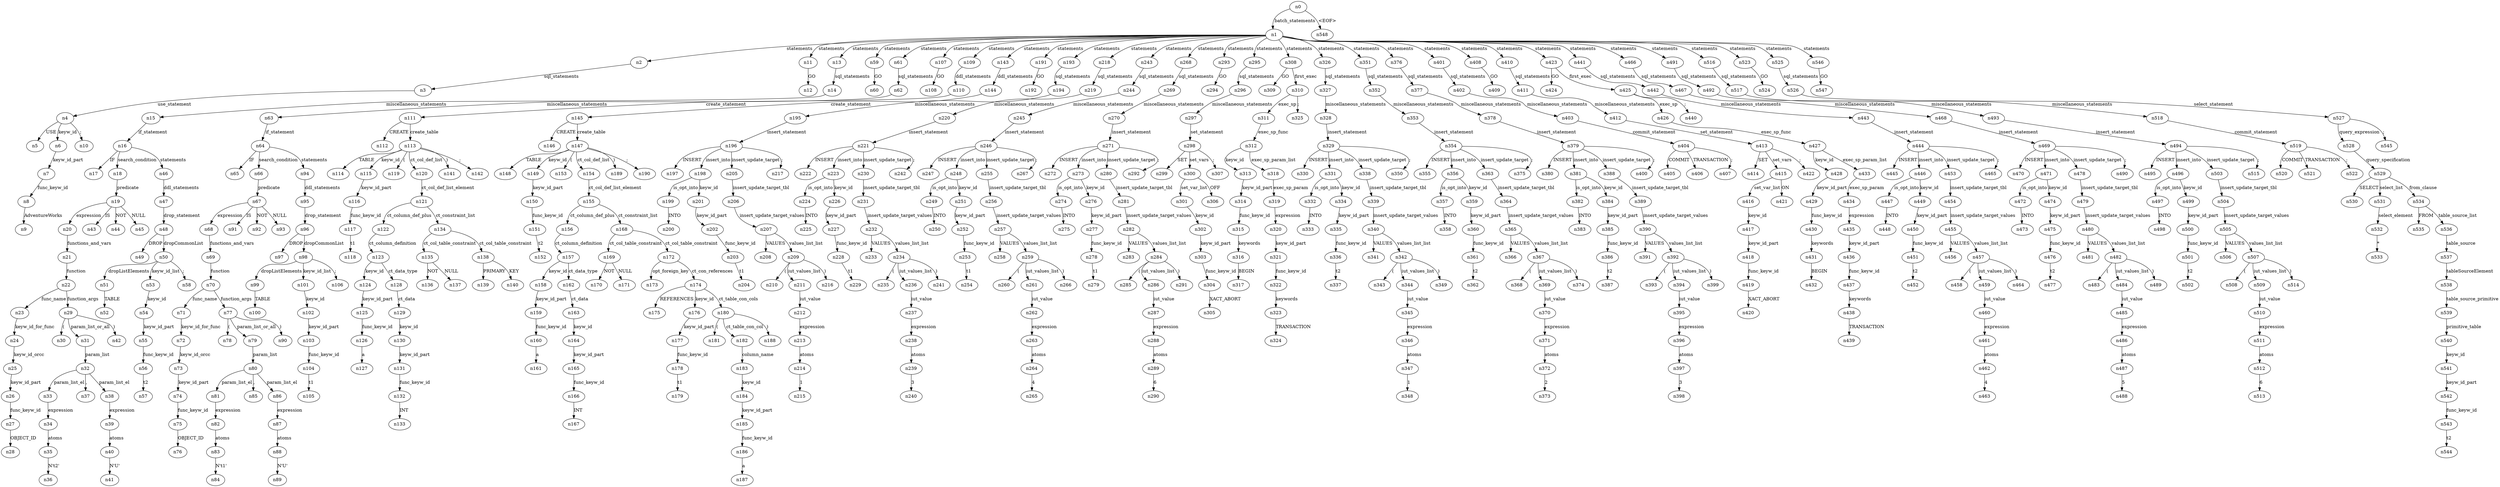 digraph ParseTree {
  n0 -> n1 [label="batch_statements"];
  n1 -> n2 [label="statements"];
  n2 -> n3 [label="sql_statements"];
  n3 -> n4 [label="use_statement"];
  n4 -> n5 [label="USE"];
  n4 -> n6 [label="keyw_id"];
  n6 -> n7 [label="keyw_id_part"];
  n7 -> n8 [label="func_keyw_id"];
  n8 -> n9 [label="AdventureWorks"];
  n4 -> n10 [label=";"];
  n1 -> n11 [label="statements"];
  n11 -> n12 [label="GO"];
  n1 -> n13 [label="statements"];
  n13 -> n14 [label="sql_statements"];
  n14 -> n15 [label="miscellaneous_statements"];
  n15 -> n16 [label="if_statement"];
  n16 -> n17 [label="IF"];
  n16 -> n18 [label="search_condition"];
  n18 -> n19 [label="predicate"];
  n19 -> n20 [label="expression"];
  n20 -> n21 [label="functions_and_vars"];
  n21 -> n22 [label="function"];
  n22 -> n23 [label="func_name"];
  n23 -> n24 [label="keyw_id_for_func"];
  n24 -> n25 [label="keyw_id_orcc"];
  n25 -> n26 [label="keyw_id_part"];
  n26 -> n27 [label="func_keyw_id"];
  n27 -> n28 [label="OBJECT_ID"];
  n22 -> n29 [label="function_args"];
  n29 -> n30 [label="("];
  n29 -> n31 [label="param_list_or_all"];
  n31 -> n32 [label="param_list"];
  n32 -> n33 [label="param_list_el"];
  n33 -> n34 [label="expression"];
  n34 -> n35 [label="atoms"];
  n35 -> n36 [label="N't2'"];
  n32 -> n37 [label=","];
  n32 -> n38 [label="param_list_el"];
  n38 -> n39 [label="expression"];
  n39 -> n40 [label="atoms"];
  n40 -> n41 [label="N'U'"];
  n29 -> n42 [label=")"];
  n19 -> n43 [label="IS"];
  n19 -> n44 [label="NOT"];
  n19 -> n45 [label="NULL"];
  n16 -> n46 [label="statements"];
  n46 -> n47 [label="ddl_statements"];
  n47 -> n48 [label="drop_statement"];
  n48 -> n49 [label="DROP"];
  n48 -> n50 [label="dropCommonList"];
  n50 -> n51 [label="dropListElements"];
  n51 -> n52 [label="TABLE"];
  n50 -> n53 [label="keyw_id_list"];
  n53 -> n54 [label="keyw_id"];
  n54 -> n55 [label="keyw_id_part"];
  n55 -> n56 [label="func_keyw_id"];
  n56 -> n57 [label="t2"];
  n50 -> n58 [label=";"];
  n1 -> n59 [label="statements"];
  n59 -> n60 [label="GO"];
  n1 -> n61 [label="statements"];
  n61 -> n62 [label="sql_statements"];
  n62 -> n63 [label="miscellaneous_statements"];
  n63 -> n64 [label="if_statement"];
  n64 -> n65 [label="IF"];
  n64 -> n66 [label="search_condition"];
  n66 -> n67 [label="predicate"];
  n67 -> n68 [label="expression"];
  n68 -> n69 [label="functions_and_vars"];
  n69 -> n70 [label="function"];
  n70 -> n71 [label="func_name"];
  n71 -> n72 [label="keyw_id_for_func"];
  n72 -> n73 [label="keyw_id_orcc"];
  n73 -> n74 [label="keyw_id_part"];
  n74 -> n75 [label="func_keyw_id"];
  n75 -> n76 [label="OBJECT_ID"];
  n70 -> n77 [label="function_args"];
  n77 -> n78 [label="("];
  n77 -> n79 [label="param_list_or_all"];
  n79 -> n80 [label="param_list"];
  n80 -> n81 [label="param_list_el"];
  n81 -> n82 [label="expression"];
  n82 -> n83 [label="atoms"];
  n83 -> n84 [label="N't1'"];
  n80 -> n85 [label=","];
  n80 -> n86 [label="param_list_el"];
  n86 -> n87 [label="expression"];
  n87 -> n88 [label="atoms"];
  n88 -> n89 [label="N'U'"];
  n77 -> n90 [label=")"];
  n67 -> n91 [label="IS"];
  n67 -> n92 [label="NOT"];
  n67 -> n93 [label="NULL"];
  n64 -> n94 [label="statements"];
  n94 -> n95 [label="ddl_statements"];
  n95 -> n96 [label="drop_statement"];
  n96 -> n97 [label="DROP"];
  n96 -> n98 [label="dropCommonList"];
  n98 -> n99 [label="dropListElements"];
  n99 -> n100 [label="TABLE"];
  n98 -> n101 [label="keyw_id_list"];
  n101 -> n102 [label="keyw_id"];
  n102 -> n103 [label="keyw_id_part"];
  n103 -> n104 [label="func_keyw_id"];
  n104 -> n105 [label="t1"];
  n98 -> n106 [label=";"];
  n1 -> n107 [label="statements"];
  n107 -> n108 [label="GO"];
  n1 -> n109 [label="statements"];
  n109 -> n110 [label="ddl_statements"];
  n110 -> n111 [label="create_statement"];
  n111 -> n112 [label="CREATE"];
  n111 -> n113 [label="create_table"];
  n113 -> n114 [label="TABLE"];
  n113 -> n115 [label="keyw_id"];
  n115 -> n116 [label="keyw_id_part"];
  n116 -> n117 [label="func_keyw_id"];
  n117 -> n118 [label="t1"];
  n113 -> n119 [label="("];
  n113 -> n120 [label="ct_col_def_list"];
  n120 -> n121 [label="ct_col_def_list_element"];
  n121 -> n122 [label="ct_column_def_plus"];
  n122 -> n123 [label="ct_column_definition"];
  n123 -> n124 [label="keyw_id"];
  n124 -> n125 [label="keyw_id_part"];
  n125 -> n126 [label="func_keyw_id"];
  n126 -> n127 [label="a"];
  n123 -> n128 [label="ct_data_type"];
  n128 -> n129 [label="ct_data"];
  n129 -> n130 [label="keyw_id"];
  n130 -> n131 [label="keyw_id_part"];
  n131 -> n132 [label="func_keyw_id"];
  n132 -> n133 [label="INT"];
  n121 -> n134 [label="ct_constraint_list"];
  n134 -> n135 [label="ct_col_table_constraint"];
  n135 -> n136 [label="NOT"];
  n135 -> n137 [label="NULL"];
  n134 -> n138 [label="ct_col_table_constraint"];
  n138 -> n139 [label="PRIMARY"];
  n138 -> n140 [label="KEY"];
  n113 -> n141 [label=")"];
  n113 -> n142 [label=";"];
  n1 -> n143 [label="statements"];
  n143 -> n144 [label="ddl_statements"];
  n144 -> n145 [label="create_statement"];
  n145 -> n146 [label="CREATE"];
  n145 -> n147 [label="create_table"];
  n147 -> n148 [label="TABLE"];
  n147 -> n149 [label="keyw_id"];
  n149 -> n150 [label="keyw_id_part"];
  n150 -> n151 [label="func_keyw_id"];
  n151 -> n152 [label="t2"];
  n147 -> n153 [label="("];
  n147 -> n154 [label="ct_col_def_list"];
  n154 -> n155 [label="ct_col_def_list_element"];
  n155 -> n156 [label="ct_column_def_plus"];
  n156 -> n157 [label="ct_column_definition"];
  n157 -> n158 [label="keyw_id"];
  n158 -> n159 [label="keyw_id_part"];
  n159 -> n160 [label="func_keyw_id"];
  n160 -> n161 [label="a"];
  n157 -> n162 [label="ct_data_type"];
  n162 -> n163 [label="ct_data"];
  n163 -> n164 [label="keyw_id"];
  n164 -> n165 [label="keyw_id_part"];
  n165 -> n166 [label="func_keyw_id"];
  n166 -> n167 [label="INT"];
  n155 -> n168 [label="ct_constraint_list"];
  n168 -> n169 [label="ct_col_table_constraint"];
  n169 -> n170 [label="NOT"];
  n169 -> n171 [label="NULL"];
  n168 -> n172 [label="ct_col_table_constraint"];
  n172 -> n173 [label="opt_foreign_key"];
  n172 -> n174 [label="ct_con_references"];
  n174 -> n175 [label="REFERENCES"];
  n174 -> n176 [label="keyw_id"];
  n176 -> n177 [label="keyw_id_part"];
  n177 -> n178 [label="func_keyw_id"];
  n178 -> n179 [label="t1"];
  n174 -> n180 [label="ct_table_con_cols"];
  n180 -> n181 [label="("];
  n180 -> n182 [label="ct_table_con_col"];
  n182 -> n183 [label="column_name"];
  n183 -> n184 [label="keyw_id"];
  n184 -> n185 [label="keyw_id_part"];
  n185 -> n186 [label="func_keyw_id"];
  n186 -> n187 [label="a"];
  n180 -> n188 [label=")"];
  n147 -> n189 [label=")"];
  n147 -> n190 [label=";"];
  n1 -> n191 [label="statements"];
  n191 -> n192 [label="GO"];
  n1 -> n193 [label="statements"];
  n193 -> n194 [label="sql_statements"];
  n194 -> n195 [label="miscellaneous_statements"];
  n195 -> n196 [label="insert_statement"];
  n196 -> n197 [label="INSERT"];
  n196 -> n198 [label="insert_into"];
  n198 -> n199 [label="is_opt_into"];
  n199 -> n200 [label="INTO"];
  n198 -> n201 [label="keyw_id"];
  n201 -> n202 [label="keyw_id_part"];
  n202 -> n203 [label="func_keyw_id"];
  n203 -> n204 [label="t1"];
  n196 -> n205 [label="insert_update_target"];
  n205 -> n206 [label="insert_update_target_tbl"];
  n206 -> n207 [label="insert_update_target_values"];
  n207 -> n208 [label="VALUES"];
  n207 -> n209 [label="values_list_list"];
  n209 -> n210 [label="("];
  n209 -> n211 [label="iut_values_list"];
  n211 -> n212 [label="iut_value"];
  n212 -> n213 [label="expression"];
  n213 -> n214 [label="atoms"];
  n214 -> n215 [label="1"];
  n209 -> n216 [label=")"];
  n196 -> n217 [label=";"];
  n1 -> n218 [label="statements"];
  n218 -> n219 [label="sql_statements"];
  n219 -> n220 [label="miscellaneous_statements"];
  n220 -> n221 [label="insert_statement"];
  n221 -> n222 [label="INSERT"];
  n221 -> n223 [label="insert_into"];
  n223 -> n224 [label="is_opt_into"];
  n224 -> n225 [label="INTO"];
  n223 -> n226 [label="keyw_id"];
  n226 -> n227 [label="keyw_id_part"];
  n227 -> n228 [label="func_keyw_id"];
  n228 -> n229 [label="t1"];
  n221 -> n230 [label="insert_update_target"];
  n230 -> n231 [label="insert_update_target_tbl"];
  n231 -> n232 [label="insert_update_target_values"];
  n232 -> n233 [label="VALUES"];
  n232 -> n234 [label="values_list_list"];
  n234 -> n235 [label="("];
  n234 -> n236 [label="iut_values_list"];
  n236 -> n237 [label="iut_value"];
  n237 -> n238 [label="expression"];
  n238 -> n239 [label="atoms"];
  n239 -> n240 [label="3"];
  n234 -> n241 [label=")"];
  n221 -> n242 [label=";"];
  n1 -> n243 [label="statements"];
  n243 -> n244 [label="sql_statements"];
  n244 -> n245 [label="miscellaneous_statements"];
  n245 -> n246 [label="insert_statement"];
  n246 -> n247 [label="INSERT"];
  n246 -> n248 [label="insert_into"];
  n248 -> n249 [label="is_opt_into"];
  n249 -> n250 [label="INTO"];
  n248 -> n251 [label="keyw_id"];
  n251 -> n252 [label="keyw_id_part"];
  n252 -> n253 [label="func_keyw_id"];
  n253 -> n254 [label="t1"];
  n246 -> n255 [label="insert_update_target"];
  n255 -> n256 [label="insert_update_target_tbl"];
  n256 -> n257 [label="insert_update_target_values"];
  n257 -> n258 [label="VALUES"];
  n257 -> n259 [label="values_list_list"];
  n259 -> n260 [label="("];
  n259 -> n261 [label="iut_values_list"];
  n261 -> n262 [label="iut_value"];
  n262 -> n263 [label="expression"];
  n263 -> n264 [label="atoms"];
  n264 -> n265 [label="4"];
  n259 -> n266 [label=")"];
  n246 -> n267 [label=";"];
  n1 -> n268 [label="statements"];
  n268 -> n269 [label="sql_statements"];
  n269 -> n270 [label="miscellaneous_statements"];
  n270 -> n271 [label="insert_statement"];
  n271 -> n272 [label="INSERT"];
  n271 -> n273 [label="insert_into"];
  n273 -> n274 [label="is_opt_into"];
  n274 -> n275 [label="INTO"];
  n273 -> n276 [label="keyw_id"];
  n276 -> n277 [label="keyw_id_part"];
  n277 -> n278 [label="func_keyw_id"];
  n278 -> n279 [label="t1"];
  n271 -> n280 [label="insert_update_target"];
  n280 -> n281 [label="insert_update_target_tbl"];
  n281 -> n282 [label="insert_update_target_values"];
  n282 -> n283 [label="VALUES"];
  n282 -> n284 [label="values_list_list"];
  n284 -> n285 [label="("];
  n284 -> n286 [label="iut_values_list"];
  n286 -> n287 [label="iut_value"];
  n287 -> n288 [label="expression"];
  n288 -> n289 [label="atoms"];
  n289 -> n290 [label="6"];
  n284 -> n291 [label=")"];
  n271 -> n292 [label=";"];
  n1 -> n293 [label="statements"];
  n293 -> n294 [label="GO"];
  n1 -> n295 [label="statements"];
  n295 -> n296 [label="sql_statements"];
  n296 -> n297 [label="miscellaneous_statements"];
  n297 -> n298 [label="set_statement"];
  n298 -> n299 [label="SET"];
  n298 -> n300 [label="set_vars"];
  n300 -> n301 [label="set_var_list"];
  n301 -> n302 [label="keyw_id"];
  n302 -> n303 [label="keyw_id_part"];
  n303 -> n304 [label="func_keyw_id"];
  n304 -> n305 [label="XACT_ABORT"];
  n300 -> n306 [label="OFF"];
  n298 -> n307 [label=";"];
  n1 -> n308 [label="statements"];
  n308 -> n309 [label="GO"];
  n308 -> n310 [label="first_exec"];
  n310 -> n311 [label="exec_sp"];
  n311 -> n312 [label="exec_sp_func"];
  n312 -> n313 [label="keyw_id"];
  n313 -> n314 [label="keyw_id_part"];
  n314 -> n315 [label="func_keyw_id"];
  n315 -> n316 [label="keywords"];
  n316 -> n317 [label="BEGIN"];
  n312 -> n318 [label="exec_sp_param_list"];
  n318 -> n319 [label="exec_sp_param"];
  n319 -> n320 [label="expression"];
  n320 -> n321 [label="keyw_id_part"];
  n321 -> n322 [label="func_keyw_id"];
  n322 -> n323 [label="keywords"];
  n323 -> n324 [label="TRANSACTION"];
  n310 -> n325 [label=";"];
  n1 -> n326 [label="statements"];
  n326 -> n327 [label="sql_statements"];
  n327 -> n328 [label="miscellaneous_statements"];
  n328 -> n329 [label="insert_statement"];
  n329 -> n330 [label="INSERT"];
  n329 -> n331 [label="insert_into"];
  n331 -> n332 [label="is_opt_into"];
  n332 -> n333 [label="INTO"];
  n331 -> n334 [label="keyw_id"];
  n334 -> n335 [label="keyw_id_part"];
  n335 -> n336 [label="func_keyw_id"];
  n336 -> n337 [label="t2"];
  n329 -> n338 [label="insert_update_target"];
  n338 -> n339 [label="insert_update_target_tbl"];
  n339 -> n340 [label="insert_update_target_values"];
  n340 -> n341 [label="VALUES"];
  n340 -> n342 [label="values_list_list"];
  n342 -> n343 [label="("];
  n342 -> n344 [label="iut_values_list"];
  n344 -> n345 [label="iut_value"];
  n345 -> n346 [label="expression"];
  n346 -> n347 [label="atoms"];
  n347 -> n348 [label="1"];
  n342 -> n349 [label=")"];
  n329 -> n350 [label=";"];
  n1 -> n351 [label="statements"];
  n351 -> n352 [label="sql_statements"];
  n352 -> n353 [label="miscellaneous_statements"];
  n353 -> n354 [label="insert_statement"];
  n354 -> n355 [label="INSERT"];
  n354 -> n356 [label="insert_into"];
  n356 -> n357 [label="is_opt_into"];
  n357 -> n358 [label="INTO"];
  n356 -> n359 [label="keyw_id"];
  n359 -> n360 [label="keyw_id_part"];
  n360 -> n361 [label="func_keyw_id"];
  n361 -> n362 [label="t2"];
  n354 -> n363 [label="insert_update_target"];
  n363 -> n364 [label="insert_update_target_tbl"];
  n364 -> n365 [label="insert_update_target_values"];
  n365 -> n366 [label="VALUES"];
  n365 -> n367 [label="values_list_list"];
  n367 -> n368 [label="("];
  n367 -> n369 [label="iut_values_list"];
  n369 -> n370 [label="iut_value"];
  n370 -> n371 [label="expression"];
  n371 -> n372 [label="atoms"];
  n372 -> n373 [label="2"];
  n367 -> n374 [label=")"];
  n354 -> n375 [label=";"];
  n1 -> n376 [label="statements"];
  n376 -> n377 [label="sql_statements"];
  n377 -> n378 [label="miscellaneous_statements"];
  n378 -> n379 [label="insert_statement"];
  n379 -> n380 [label="INSERT"];
  n379 -> n381 [label="insert_into"];
  n381 -> n382 [label="is_opt_into"];
  n382 -> n383 [label="INTO"];
  n381 -> n384 [label="keyw_id"];
  n384 -> n385 [label="keyw_id_part"];
  n385 -> n386 [label="func_keyw_id"];
  n386 -> n387 [label="t2"];
  n379 -> n388 [label="insert_update_target"];
  n388 -> n389 [label="insert_update_target_tbl"];
  n389 -> n390 [label="insert_update_target_values"];
  n390 -> n391 [label="VALUES"];
  n390 -> n392 [label="values_list_list"];
  n392 -> n393 [label="("];
  n392 -> n394 [label="iut_values_list"];
  n394 -> n395 [label="iut_value"];
  n395 -> n396 [label="expression"];
  n396 -> n397 [label="atoms"];
  n397 -> n398 [label="3"];
  n392 -> n399 [label=")"];
  n379 -> n400 [label=";"];
  n1 -> n401 [label="statements"];
  n401 -> n402 [label="sql_statements"];
  n402 -> n403 [label="miscellaneous_statements"];
  n403 -> n404 [label="commit_statement"];
  n404 -> n405 [label="COMMIT"];
  n404 -> n406 [label="TRANSACTION"];
  n404 -> n407 [label=";"];
  n1 -> n408 [label="statements"];
  n408 -> n409 [label="GO"];
  n1 -> n410 [label="statements"];
  n410 -> n411 [label="sql_statements"];
  n411 -> n412 [label="miscellaneous_statements"];
  n412 -> n413 [label="set_statement"];
  n413 -> n414 [label="SET"];
  n413 -> n415 [label="set_vars"];
  n415 -> n416 [label="set_var_list"];
  n416 -> n417 [label="keyw_id"];
  n417 -> n418 [label="keyw_id_part"];
  n418 -> n419 [label="func_keyw_id"];
  n419 -> n420 [label="XACT_ABORT"];
  n415 -> n421 [label="ON"];
  n413 -> n422 [label=";"];
  n1 -> n423 [label="statements"];
  n423 -> n424 [label="GO"];
  n423 -> n425 [label="first_exec"];
  n425 -> n426 [label="exec_sp"];
  n426 -> n427 [label="exec_sp_func"];
  n427 -> n428 [label="keyw_id"];
  n428 -> n429 [label="keyw_id_part"];
  n429 -> n430 [label="func_keyw_id"];
  n430 -> n431 [label="keywords"];
  n431 -> n432 [label="BEGIN"];
  n427 -> n433 [label="exec_sp_param_list"];
  n433 -> n434 [label="exec_sp_param"];
  n434 -> n435 [label="expression"];
  n435 -> n436 [label="keyw_id_part"];
  n436 -> n437 [label="func_keyw_id"];
  n437 -> n438 [label="keywords"];
  n438 -> n439 [label="TRANSACTION"];
  n425 -> n440 [label=";"];
  n1 -> n441 [label="statements"];
  n441 -> n442 [label="sql_statements"];
  n442 -> n443 [label="miscellaneous_statements"];
  n443 -> n444 [label="insert_statement"];
  n444 -> n445 [label="INSERT"];
  n444 -> n446 [label="insert_into"];
  n446 -> n447 [label="is_opt_into"];
  n447 -> n448 [label="INTO"];
  n446 -> n449 [label="keyw_id"];
  n449 -> n450 [label="keyw_id_part"];
  n450 -> n451 [label="func_keyw_id"];
  n451 -> n452 [label="t2"];
  n444 -> n453 [label="insert_update_target"];
  n453 -> n454 [label="insert_update_target_tbl"];
  n454 -> n455 [label="insert_update_target_values"];
  n455 -> n456 [label="VALUES"];
  n455 -> n457 [label="values_list_list"];
  n457 -> n458 [label="("];
  n457 -> n459 [label="iut_values_list"];
  n459 -> n460 [label="iut_value"];
  n460 -> n461 [label="expression"];
  n461 -> n462 [label="atoms"];
  n462 -> n463 [label="4"];
  n457 -> n464 [label=")"];
  n444 -> n465 [label=";"];
  n1 -> n466 [label="statements"];
  n466 -> n467 [label="sql_statements"];
  n467 -> n468 [label="miscellaneous_statements"];
  n468 -> n469 [label="insert_statement"];
  n469 -> n470 [label="INSERT"];
  n469 -> n471 [label="insert_into"];
  n471 -> n472 [label="is_opt_into"];
  n472 -> n473 [label="INTO"];
  n471 -> n474 [label="keyw_id"];
  n474 -> n475 [label="keyw_id_part"];
  n475 -> n476 [label="func_keyw_id"];
  n476 -> n477 [label="t2"];
  n469 -> n478 [label="insert_update_target"];
  n478 -> n479 [label="insert_update_target_tbl"];
  n479 -> n480 [label="insert_update_target_values"];
  n480 -> n481 [label="VALUES"];
  n480 -> n482 [label="values_list_list"];
  n482 -> n483 [label="("];
  n482 -> n484 [label="iut_values_list"];
  n484 -> n485 [label="iut_value"];
  n485 -> n486 [label="expression"];
  n486 -> n487 [label="atoms"];
  n487 -> n488 [label="5"];
  n482 -> n489 [label=")"];
  n469 -> n490 [label=";"];
  n1 -> n491 [label="statements"];
  n491 -> n492 [label="sql_statements"];
  n492 -> n493 [label="miscellaneous_statements"];
  n493 -> n494 [label="insert_statement"];
  n494 -> n495 [label="INSERT"];
  n494 -> n496 [label="insert_into"];
  n496 -> n497 [label="is_opt_into"];
  n497 -> n498 [label="INTO"];
  n496 -> n499 [label="keyw_id"];
  n499 -> n500 [label="keyw_id_part"];
  n500 -> n501 [label="func_keyw_id"];
  n501 -> n502 [label="t2"];
  n494 -> n503 [label="insert_update_target"];
  n503 -> n504 [label="insert_update_target_tbl"];
  n504 -> n505 [label="insert_update_target_values"];
  n505 -> n506 [label="VALUES"];
  n505 -> n507 [label="values_list_list"];
  n507 -> n508 [label="("];
  n507 -> n509 [label="iut_values_list"];
  n509 -> n510 [label="iut_value"];
  n510 -> n511 [label="expression"];
  n511 -> n512 [label="atoms"];
  n512 -> n513 [label="6"];
  n507 -> n514 [label=")"];
  n494 -> n515 [label=";"];
  n1 -> n516 [label="statements"];
  n516 -> n517 [label="sql_statements"];
  n517 -> n518 [label="miscellaneous_statements"];
  n518 -> n519 [label="commit_statement"];
  n519 -> n520 [label="COMMIT"];
  n519 -> n521 [label="TRANSACTION"];
  n519 -> n522 [label=";"];
  n1 -> n523 [label="statements"];
  n523 -> n524 [label="GO"];
  n1 -> n525 [label="statements"];
  n525 -> n526 [label="sql_statements"];
  n526 -> n527 [label="select_statement"];
  n527 -> n528 [label="query_expression"];
  n528 -> n529 [label="query_specification"];
  n529 -> n530 [label="SELECT"];
  n529 -> n531 [label="select_list"];
  n531 -> n532 [label="select_element"];
  n532 -> n533 [label="*"];
  n529 -> n534 [label="from_clause"];
  n534 -> n535 [label="FROM"];
  n534 -> n536 [label="table_source_list"];
  n536 -> n537 [label="table_source"];
  n537 -> n538 [label="tableSourceElement"];
  n538 -> n539 [label="table_source_primitive"];
  n539 -> n540 [label="primitive_table"];
  n540 -> n541 [label="keyw_id"];
  n541 -> n542 [label="keyw_id_part"];
  n542 -> n543 [label="func_keyw_id"];
  n543 -> n544 [label="t2"];
  n527 -> n545 [label=";"];
  n1 -> n546 [label="statements"];
  n546 -> n547 [label="GO"];
  n0 -> n548 [label="<EOF>"];
}